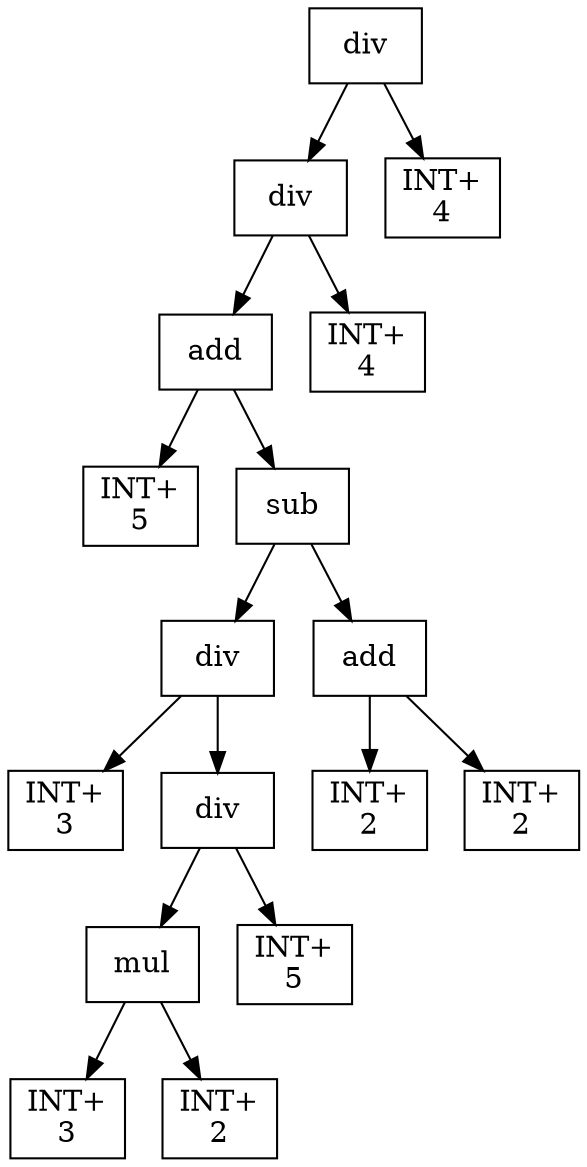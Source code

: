 digraph expr {
  node [shape=box];
  n1 [label="div"];
  n2 [label="div"];
  n3 [label="add"];
  n4 [label="INT+\n5"];
  n5 [label="sub"];
  n6 [label="div"];
  n7 [label="INT+\n3"];
  n8 [label="div"];
  n9 [label="mul"];
  n10 [label="INT+\n3"];
  n11 [label="INT+\n2"];
  n9 -> n10;
  n9 -> n11;
  n12 [label="INT+\n5"];
  n8 -> n9;
  n8 -> n12;
  n6 -> n7;
  n6 -> n8;
  n13 [label="add"];
  n14 [label="INT+\n2"];
  n15 [label="INT+\n2"];
  n13 -> n14;
  n13 -> n15;
  n5 -> n6;
  n5 -> n13;
  n3 -> n4;
  n3 -> n5;
  n16 [label="INT+\n4"];
  n2 -> n3;
  n2 -> n16;
  n17 [label="INT+\n4"];
  n1 -> n2;
  n1 -> n17;
}